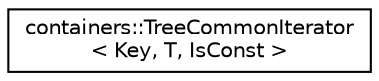 digraph "Graphical Class Hierarchy"
{
 // LATEX_PDF_SIZE
  edge [fontname="Helvetica",fontsize="10",labelfontname="Helvetica",labelfontsize="10"];
  node [fontname="Helvetica",fontsize="10",shape=record];
  rankdir="LR";
  Node0 [label="containers::TreeCommonIterator\l\< Key, T, IsConst \>",height=0.2,width=0.4,color="black", fillcolor="white", style="filled",URL="$classcontainers_1_1_tree_common_iterator.html",tooltip=" "];
}
